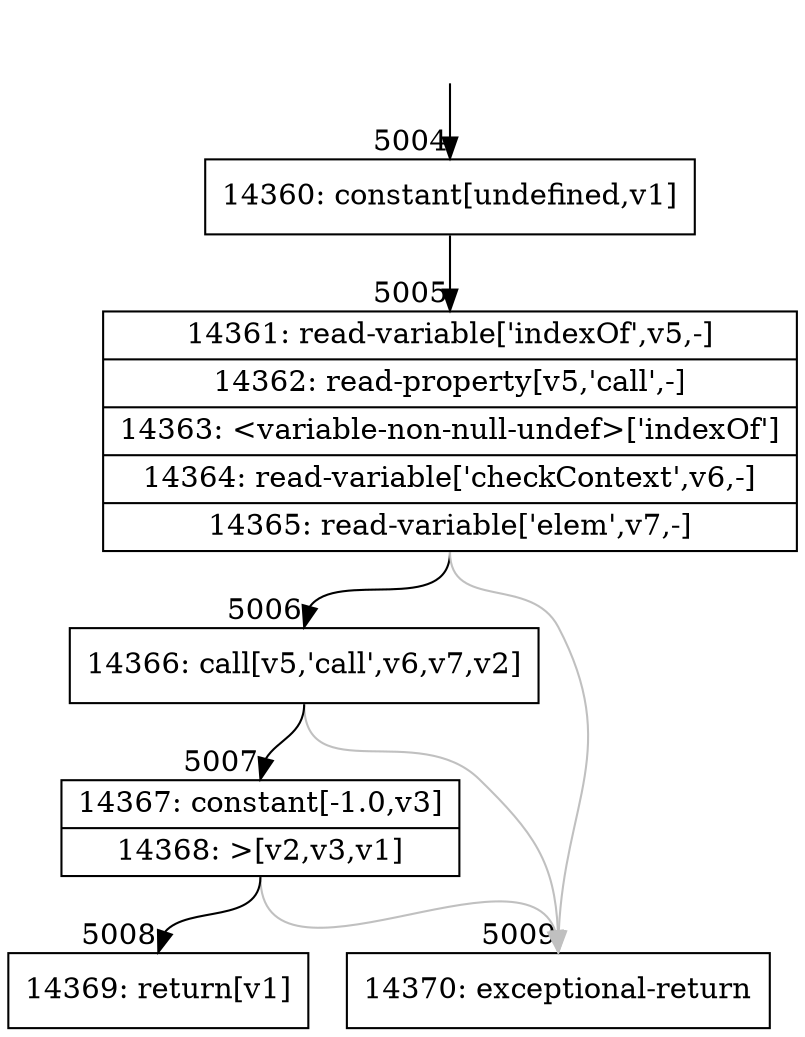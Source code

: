 digraph {
rankdir="TD"
BB_entry331[shape=none,label=""];
BB_entry331 -> BB5004 [tailport=s, headport=n, headlabel="    5004"]
BB5004 [shape=record label="{14360: constant[undefined,v1]}" ] 
BB5004 -> BB5005 [tailport=s, headport=n, headlabel="      5005"]
BB5005 [shape=record label="{14361: read-variable['indexOf',v5,-]|14362: read-property[v5,'call',-]|14363: \<variable-non-null-undef\>['indexOf']|14364: read-variable['checkContext',v6,-]|14365: read-variable['elem',v7,-]}" ] 
BB5005 -> BB5006 [tailport=s, headport=n, headlabel="      5006"]
BB5005 -> BB5009 [tailport=s, headport=n, color=gray, headlabel="      5009"]
BB5006 [shape=record label="{14366: call[v5,'call',v6,v7,v2]}" ] 
BB5006 -> BB5007 [tailport=s, headport=n, headlabel="      5007"]
BB5006 -> BB5009 [tailport=s, headport=n, color=gray]
BB5007 [shape=record label="{14367: constant[-1.0,v3]|14368: \>[v2,v3,v1]}" ] 
BB5007 -> BB5008 [tailport=s, headport=n, headlabel="      5008"]
BB5007 -> BB5009 [tailport=s, headport=n, color=gray]
BB5008 [shape=record label="{14369: return[v1]}" ] 
BB5009 [shape=record label="{14370: exceptional-return}" ] 
}
